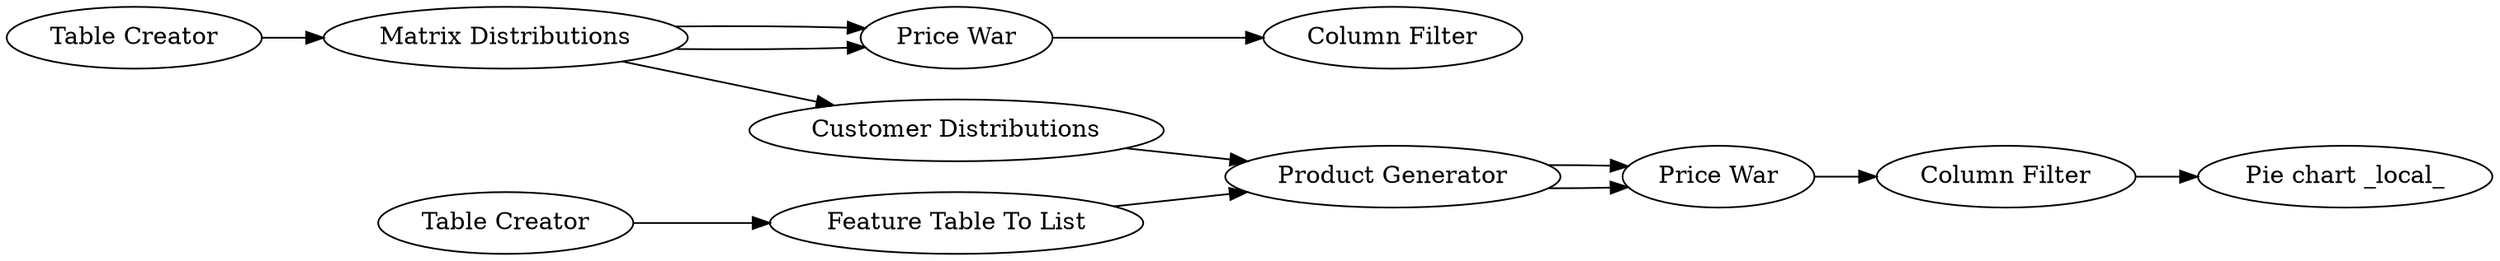 digraph {
	3 [label="Table Creator"]
	4 [label="Matrix Distributions"]
	5 [label="Price War"]
	6 [label="Customer Distributions"]
	12 [label="Table Creator"]
	13 [label="Feature Table To List"]
	14 [label="Product Generator"]
	15 [label="Price War"]
	16 [label="Column Filter"]
	19 [label="Column Filter"]
	48 [label="Pie chart _local_"]
	3 -> 4
	4 -> 5
	4 -> 5
	4 -> 6
	5 -> 16
	6 -> 14
	12 -> 13
	13 -> 14
	14 -> 15
	14 -> 15
	15 -> 19
	19 -> 48
	rankdir=LR
}
